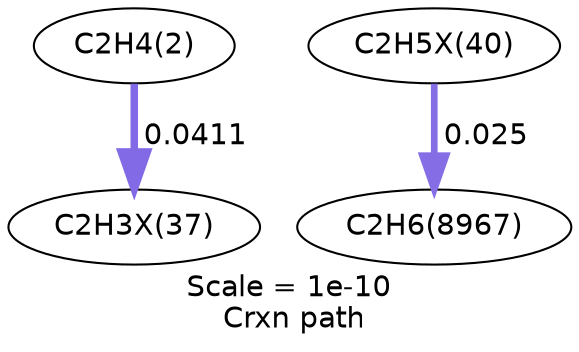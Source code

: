 digraph reaction_paths {
center=1;
s5 -> s34[fontname="Helvetica", style="setlinewidth(3.59)", arrowsize=1.79, color="0.7, 0.541, 0.9"
, label=" 0.0411"];
s35 -> s22[fontname="Helvetica", style="setlinewidth(3.22)", arrowsize=1.61, color="0.7, 0.525, 0.9"
, label=" 0.025"];
s5 [ fontname="Helvetica", label="C2H4(2)"];
s22 [ fontname="Helvetica", label="C2H6(8967)"];
s34 [ fontname="Helvetica", label="C2H3X(37)"];
s35 [ fontname="Helvetica", label="C2H5X(40)"];
 label = "Scale = 1e-10\l Crxn path";
 fontname = "Helvetica";
}
